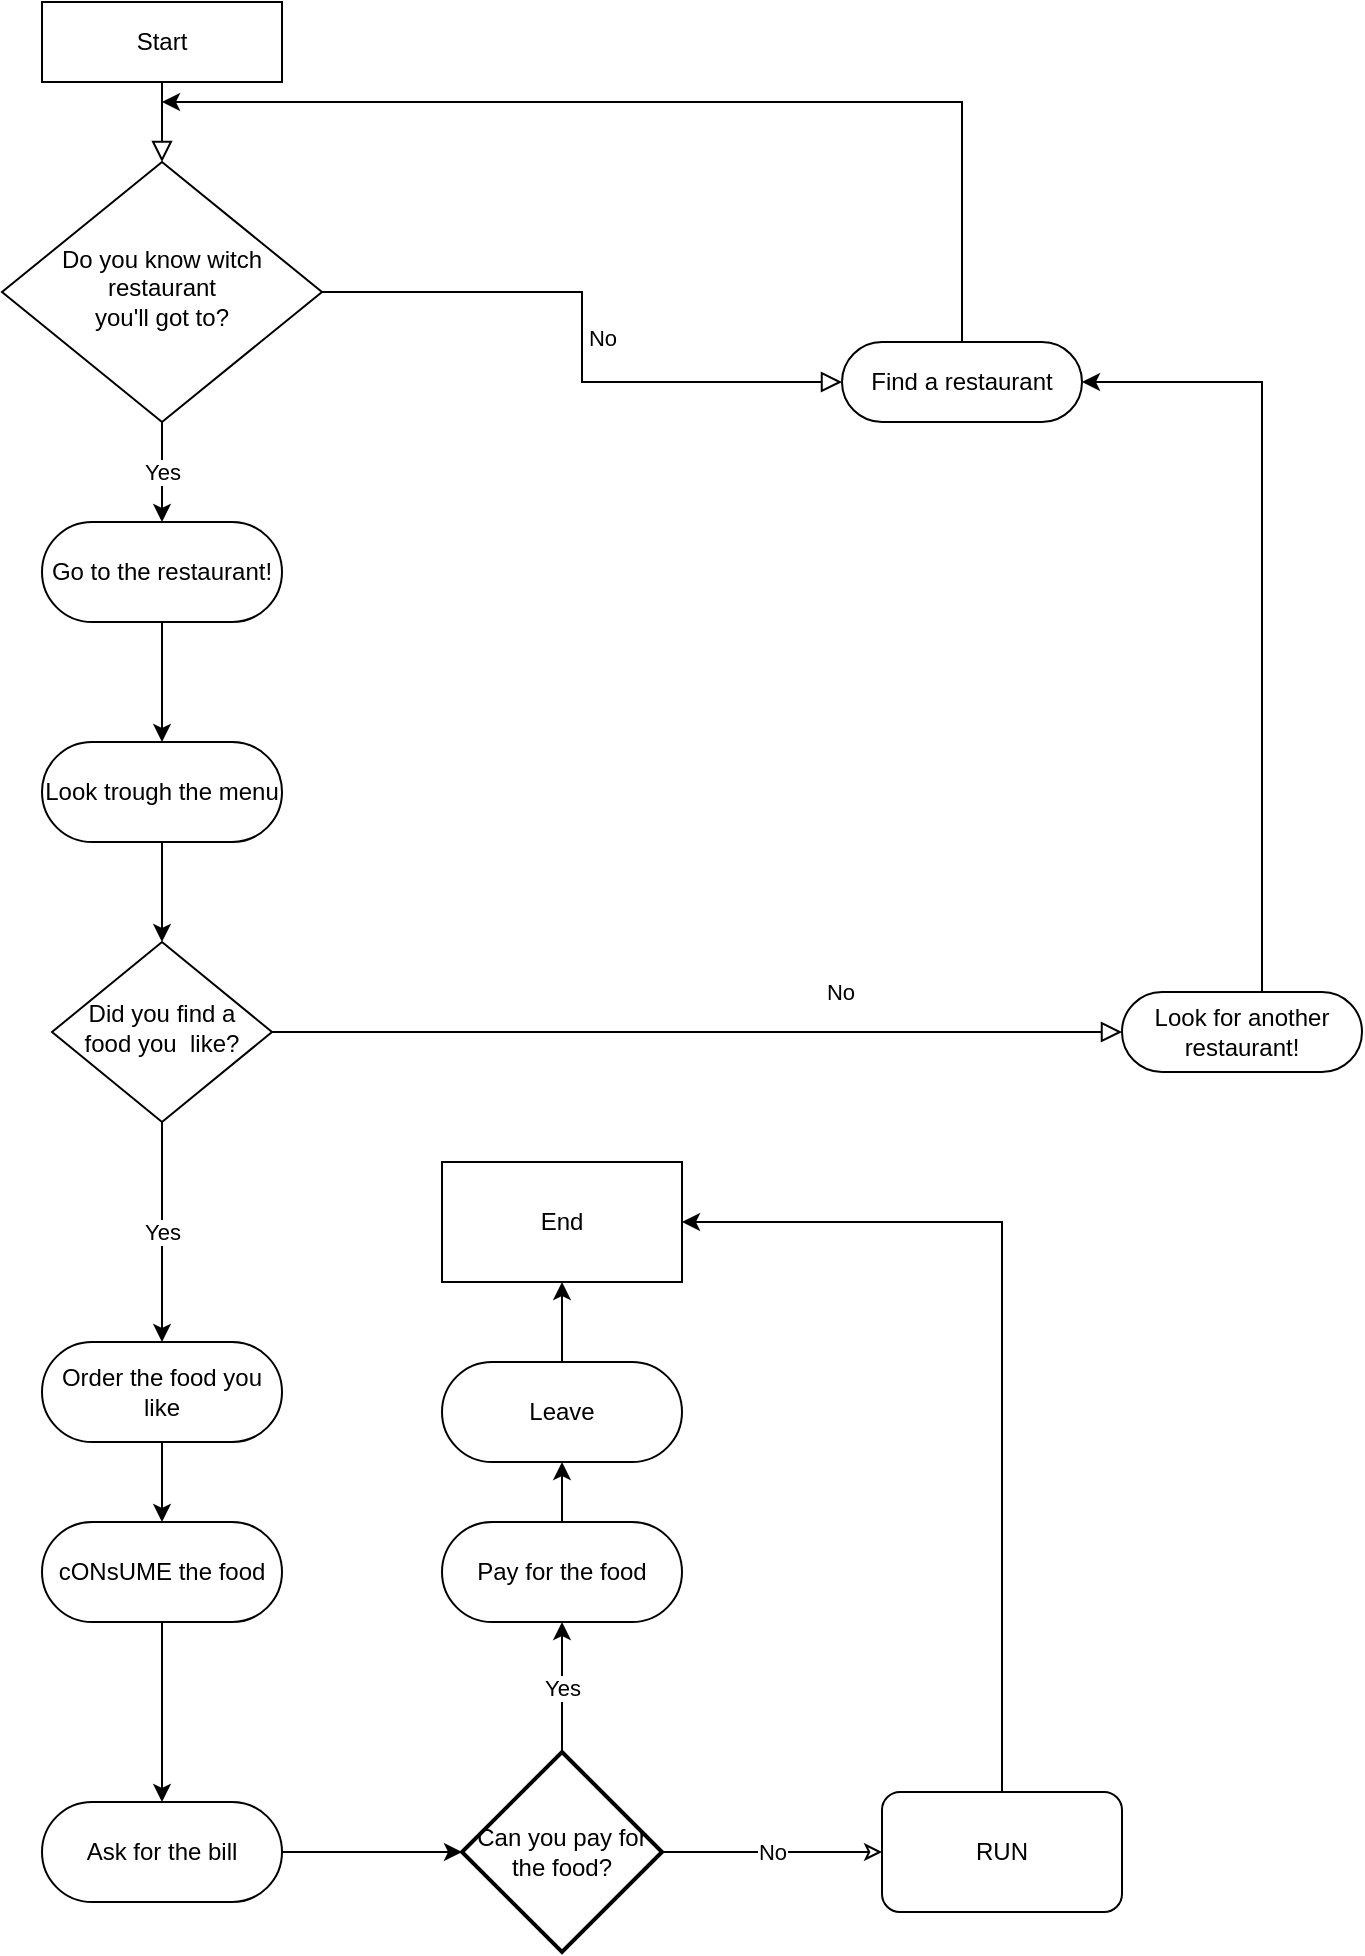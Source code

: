 <mxfile version="16.6.3" type="github">
  <diagram id="C5RBs43oDa-KdzZeNtuy" name="Page-1">
    <mxGraphModel dx="1076" dy="774" grid="1" gridSize="10" guides="1" tooltips="1" connect="1" arrows="1" fold="1" page="1" pageScale="1" pageWidth="827" pageHeight="1169" math="0" shadow="0">
      <root>
        <mxCell id="WIyWlLk6GJQsqaUBKTNV-0" />
        <mxCell id="WIyWlLk6GJQsqaUBKTNV-1" parent="WIyWlLk6GJQsqaUBKTNV-0" />
        <mxCell id="WIyWlLk6GJQsqaUBKTNV-2" value="" style="rounded=0;html=1;jettySize=auto;orthogonalLoop=1;fontSize=11;endArrow=block;endFill=0;endSize=8;strokeWidth=1;shadow=0;labelBackgroundColor=none;edgeStyle=orthogonalEdgeStyle;" parent="WIyWlLk6GJQsqaUBKTNV-1" source="WIyWlLk6GJQsqaUBKTNV-3" target="WIyWlLk6GJQsqaUBKTNV-6" edge="1">
          <mxGeometry relative="1" as="geometry" />
        </mxCell>
        <mxCell id="WIyWlLk6GJQsqaUBKTNV-3" value="Start" style="rounded=1;whiteSpace=wrap;html=1;fontSize=12;glass=0;strokeWidth=1;shadow=0;arcSize=0;" parent="WIyWlLk6GJQsqaUBKTNV-1" vertex="1">
          <mxGeometry x="160" y="50" width="120" height="40" as="geometry" />
        </mxCell>
        <mxCell id="WIyWlLk6GJQsqaUBKTNV-5" value="No" style="edgeStyle=orthogonalEdgeStyle;rounded=0;html=1;jettySize=auto;orthogonalLoop=1;fontSize=11;endArrow=block;endFill=0;endSize=8;strokeWidth=1;shadow=0;labelBackgroundColor=none;" parent="WIyWlLk6GJQsqaUBKTNV-1" source="WIyWlLk6GJQsqaUBKTNV-6" target="WIyWlLk6GJQsqaUBKTNV-7" edge="1">
          <mxGeometry y="10" relative="1" as="geometry">
            <mxPoint as="offset" />
          </mxGeometry>
        </mxCell>
        <mxCell id="PugofTjgA87KZNauSnz8-3" value="Yes" style="edgeStyle=orthogonalEdgeStyle;rounded=0;orthogonalLoop=1;jettySize=auto;html=1;entryX=0.5;entryY=0;entryDx=0;entryDy=0;" edge="1" parent="WIyWlLk6GJQsqaUBKTNV-1" source="WIyWlLk6GJQsqaUBKTNV-6" target="PugofTjgA87KZNauSnz8-4">
          <mxGeometry relative="1" as="geometry">
            <mxPoint x="220" y="340" as="targetPoint" />
          </mxGeometry>
        </mxCell>
        <mxCell id="WIyWlLk6GJQsqaUBKTNV-6" value="Do you know witch restaurant&lt;br&gt;you&#39;ll got to?" style="rhombus;whiteSpace=wrap;html=1;shadow=0;fontFamily=Helvetica;fontSize=12;align=center;strokeWidth=1;spacing=6;spacingTop=-4;" parent="WIyWlLk6GJQsqaUBKTNV-1" vertex="1">
          <mxGeometry x="140" y="130" width="160" height="130" as="geometry" />
        </mxCell>
        <mxCell id="PugofTjgA87KZNauSnz8-1" style="edgeStyle=orthogonalEdgeStyle;rounded=0;orthogonalLoop=1;jettySize=auto;html=1;" edge="1" parent="WIyWlLk6GJQsqaUBKTNV-1" source="WIyWlLk6GJQsqaUBKTNV-7">
          <mxGeometry relative="1" as="geometry">
            <mxPoint x="220" y="100" as="targetPoint" />
            <Array as="points">
              <mxPoint x="620" y="100" />
            </Array>
          </mxGeometry>
        </mxCell>
        <mxCell id="WIyWlLk6GJQsqaUBKTNV-7" value="Find a restaurant" style="rounded=1;whiteSpace=wrap;html=1;fontSize=12;glass=0;strokeWidth=1;shadow=0;arcSize=50;" parent="WIyWlLk6GJQsqaUBKTNV-1" vertex="1">
          <mxGeometry x="560" y="220" width="120" height="40" as="geometry" />
        </mxCell>
        <mxCell id="WIyWlLk6GJQsqaUBKTNV-8" value="No" style="rounded=0;html=1;jettySize=auto;orthogonalLoop=1;fontSize=11;endArrow=block;endFill=0;endSize=8;strokeWidth=1;shadow=0;labelBackgroundColor=none;edgeStyle=orthogonalEdgeStyle;" parent="WIyWlLk6GJQsqaUBKTNV-1" source="WIyWlLk6GJQsqaUBKTNV-10" target="WIyWlLk6GJQsqaUBKTNV-11" edge="1">
          <mxGeometry x="0.333" y="20" relative="1" as="geometry">
            <mxPoint as="offset" />
          </mxGeometry>
        </mxCell>
        <mxCell id="PugofTjgA87KZNauSnz8-12" value="Yes" style="edgeStyle=orthogonalEdgeStyle;rounded=0;orthogonalLoop=1;jettySize=auto;html=1;entryX=0.5;entryY=0;entryDx=0;entryDy=0;" edge="1" parent="WIyWlLk6GJQsqaUBKTNV-1" source="WIyWlLk6GJQsqaUBKTNV-10" target="PugofTjgA87KZNauSnz8-13">
          <mxGeometry relative="1" as="geometry">
            <mxPoint x="220" y="705" as="targetPoint" />
          </mxGeometry>
        </mxCell>
        <mxCell id="WIyWlLk6GJQsqaUBKTNV-10" value="Did you find a food you&amp;nbsp; like?" style="rhombus;whiteSpace=wrap;html=1;shadow=0;fontFamily=Helvetica;fontSize=12;align=center;strokeWidth=1;spacing=6;spacingTop=-4;" parent="WIyWlLk6GJQsqaUBKTNV-1" vertex="1">
          <mxGeometry x="165" y="520" width="110" height="90" as="geometry" />
        </mxCell>
        <mxCell id="PugofTjgA87KZNauSnz8-10" style="edgeStyle=orthogonalEdgeStyle;rounded=0;orthogonalLoop=1;jettySize=auto;html=1;entryX=1;entryY=0.5;entryDx=0;entryDy=0;" edge="1" parent="WIyWlLk6GJQsqaUBKTNV-1" source="WIyWlLk6GJQsqaUBKTNV-11" target="WIyWlLk6GJQsqaUBKTNV-7">
          <mxGeometry relative="1" as="geometry">
            <mxPoint x="620" y="100" as="targetPoint" />
            <Array as="points">
              <mxPoint x="770" y="240" />
            </Array>
          </mxGeometry>
        </mxCell>
        <mxCell id="WIyWlLk6GJQsqaUBKTNV-11" value="Look for another restaurant!" style="rounded=1;whiteSpace=wrap;html=1;fontSize=12;glass=0;strokeWidth=1;shadow=0;arcSize=50;" parent="WIyWlLk6GJQsqaUBKTNV-1" vertex="1">
          <mxGeometry x="700" y="545" width="120" height="40" as="geometry" />
        </mxCell>
        <mxCell id="PugofTjgA87KZNauSnz8-6" style="edgeStyle=orthogonalEdgeStyle;rounded=0;orthogonalLoop=1;jettySize=auto;html=1;entryX=0.5;entryY=0;entryDx=0;entryDy=0;" edge="1" parent="WIyWlLk6GJQsqaUBKTNV-1" source="PugofTjgA87KZNauSnz8-4" target="PugofTjgA87KZNauSnz8-7">
          <mxGeometry relative="1" as="geometry">
            <mxPoint x="220" y="420" as="targetPoint" />
          </mxGeometry>
        </mxCell>
        <mxCell id="PugofTjgA87KZNauSnz8-4" value="Go to the restaurant!" style="rounded=1;whiteSpace=wrap;html=1;arcSize=50;" vertex="1" parent="WIyWlLk6GJQsqaUBKTNV-1">
          <mxGeometry x="160" y="310" width="120" height="50" as="geometry" />
        </mxCell>
        <mxCell id="PugofTjgA87KZNauSnz8-8" style="edgeStyle=orthogonalEdgeStyle;rounded=0;orthogonalLoop=1;jettySize=auto;html=1;" edge="1" parent="WIyWlLk6GJQsqaUBKTNV-1" source="PugofTjgA87KZNauSnz8-7" target="WIyWlLk6GJQsqaUBKTNV-10">
          <mxGeometry relative="1" as="geometry" />
        </mxCell>
        <mxCell id="PugofTjgA87KZNauSnz8-7" value="Look trough the menu" style="rounded=1;whiteSpace=wrap;html=1;arcSize=50;" vertex="1" parent="WIyWlLk6GJQsqaUBKTNV-1">
          <mxGeometry x="160" y="420" width="120" height="50" as="geometry" />
        </mxCell>
        <mxCell id="PugofTjgA87KZNauSnz8-15" value="" style="edgeStyle=orthogonalEdgeStyle;rounded=0;orthogonalLoop=1;jettySize=auto;html=1;entryX=0.5;entryY=0;entryDx=0;entryDy=0;" edge="1" parent="WIyWlLk6GJQsqaUBKTNV-1" source="PugofTjgA87KZNauSnz8-13" target="PugofTjgA87KZNauSnz8-16">
          <mxGeometry relative="1" as="geometry">
            <mxPoint x="220" y="860" as="targetPoint" />
          </mxGeometry>
        </mxCell>
        <mxCell id="PugofTjgA87KZNauSnz8-13" value="Order the food you like" style="rounded=1;whiteSpace=wrap;html=1;arcSize=50;" vertex="1" parent="WIyWlLk6GJQsqaUBKTNV-1">
          <mxGeometry x="160" y="720" width="120" height="50" as="geometry" />
        </mxCell>
        <mxCell id="PugofTjgA87KZNauSnz8-36" style="edgeStyle=orthogonalEdgeStyle;rounded=0;orthogonalLoop=1;jettySize=auto;html=1;entryX=0.5;entryY=0;entryDx=0;entryDy=0;labelBackgroundColor=default;labelBorderColor=none;endFill=1;" edge="1" parent="WIyWlLk6GJQsqaUBKTNV-1" source="PugofTjgA87KZNauSnz8-16" target="PugofTjgA87KZNauSnz8-33">
          <mxGeometry relative="1" as="geometry" />
        </mxCell>
        <mxCell id="PugofTjgA87KZNauSnz8-16" value="cONsUME the food" style="rounded=1;whiteSpace=wrap;html=1;arcSize=50;" vertex="1" parent="WIyWlLk6GJQsqaUBKTNV-1">
          <mxGeometry x="160" y="810" width="120" height="50" as="geometry" />
        </mxCell>
        <mxCell id="PugofTjgA87KZNauSnz8-31" style="edgeStyle=orthogonalEdgeStyle;rounded=0;orthogonalLoop=1;jettySize=auto;html=1;entryX=0.5;entryY=1;entryDx=0;entryDy=0;" edge="1" parent="WIyWlLk6GJQsqaUBKTNV-1" source="PugofTjgA87KZNauSnz8-17" target="PugofTjgA87KZNauSnz8-25">
          <mxGeometry relative="1" as="geometry" />
        </mxCell>
        <mxCell id="PugofTjgA87KZNauSnz8-17" value="Pay for the food" style="rounded=1;whiteSpace=wrap;html=1;arcSize=50;" vertex="1" parent="WIyWlLk6GJQsqaUBKTNV-1">
          <mxGeometry x="360" y="810" width="120" height="50" as="geometry" />
        </mxCell>
        <mxCell id="PugofTjgA87KZNauSnz8-24" value="Yes" style="edgeStyle=orthogonalEdgeStyle;rounded=0;orthogonalLoop=1;jettySize=auto;html=1;entryX=0.5;entryY=1;entryDx=0;entryDy=0;" edge="1" parent="WIyWlLk6GJQsqaUBKTNV-1" source="PugofTjgA87KZNauSnz8-21" target="PugofTjgA87KZNauSnz8-17">
          <mxGeometry relative="1" as="geometry">
            <mxPoint x="440" y="860" as="targetPoint" />
          </mxGeometry>
        </mxCell>
        <mxCell id="PugofTjgA87KZNauSnz8-29" value="No&lt;br&gt;" style="edgeStyle=orthogonalEdgeStyle;rounded=0;orthogonalLoop=1;jettySize=auto;html=1;entryX=0;entryY=0.5;entryDx=0;entryDy=0;labelBackgroundColor=default;labelBorderColor=none;endFill=0;" edge="1" parent="WIyWlLk6GJQsqaUBKTNV-1" source="PugofTjgA87KZNauSnz8-21" target="PugofTjgA87KZNauSnz8-28">
          <mxGeometry relative="1" as="geometry" />
        </mxCell>
        <mxCell id="PugofTjgA87KZNauSnz8-21" value="Can you pay for the food?" style="strokeWidth=2;html=1;shape=mxgraph.flowchart.decision;whiteSpace=wrap;" vertex="1" parent="WIyWlLk6GJQsqaUBKTNV-1">
          <mxGeometry x="370" y="925" width="100" height="100" as="geometry" />
        </mxCell>
        <mxCell id="PugofTjgA87KZNauSnz8-32" style="edgeStyle=orthogonalEdgeStyle;rounded=0;orthogonalLoop=1;jettySize=auto;html=1;entryX=0.5;entryY=1;entryDx=0;entryDy=0;" edge="1" parent="WIyWlLk6GJQsqaUBKTNV-1" source="PugofTjgA87KZNauSnz8-25" target="PugofTjgA87KZNauSnz8-26">
          <mxGeometry relative="1" as="geometry" />
        </mxCell>
        <mxCell id="PugofTjgA87KZNauSnz8-25" value="Leave" style="rounded=1;whiteSpace=wrap;html=1;arcSize=50;" vertex="1" parent="WIyWlLk6GJQsqaUBKTNV-1">
          <mxGeometry x="360" y="730" width="120" height="50" as="geometry" />
        </mxCell>
        <mxCell id="PugofTjgA87KZNauSnz8-26" value="End" style="whiteSpace=wrap;html=1;rounded=1;arcSize=0;" vertex="1" parent="WIyWlLk6GJQsqaUBKTNV-1">
          <mxGeometry x="360" y="630" width="120" height="60" as="geometry" />
        </mxCell>
        <mxCell id="PugofTjgA87KZNauSnz8-30" style="edgeStyle=orthogonalEdgeStyle;rounded=0;orthogonalLoop=1;jettySize=auto;html=1;entryX=1;entryY=0.5;entryDx=0;entryDy=0;" edge="1" parent="WIyWlLk6GJQsqaUBKTNV-1" source="PugofTjgA87KZNauSnz8-28" target="PugofTjgA87KZNauSnz8-26">
          <mxGeometry relative="1" as="geometry">
            <Array as="points">
              <mxPoint x="640" y="660" />
            </Array>
          </mxGeometry>
        </mxCell>
        <mxCell id="PugofTjgA87KZNauSnz8-28" value="RUN" style="rounded=1;whiteSpace=wrap;html=1;" vertex="1" parent="WIyWlLk6GJQsqaUBKTNV-1">
          <mxGeometry x="580" y="945" width="120" height="60" as="geometry" />
        </mxCell>
        <mxCell id="PugofTjgA87KZNauSnz8-35" style="edgeStyle=orthogonalEdgeStyle;rounded=0;orthogonalLoop=1;jettySize=auto;html=1;entryX=0;entryY=0.5;entryDx=0;entryDy=0;entryPerimeter=0;" edge="1" parent="WIyWlLk6GJQsqaUBKTNV-1" source="PugofTjgA87KZNauSnz8-33" target="PugofTjgA87KZNauSnz8-21">
          <mxGeometry relative="1" as="geometry" />
        </mxCell>
        <mxCell id="PugofTjgA87KZNauSnz8-33" value="Ask for the bill" style="rounded=1;whiteSpace=wrap;html=1;arcSize=50;" vertex="1" parent="WIyWlLk6GJQsqaUBKTNV-1">
          <mxGeometry x="160" y="950" width="120" height="50" as="geometry" />
        </mxCell>
      </root>
    </mxGraphModel>
  </diagram>
</mxfile>
